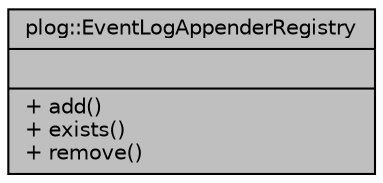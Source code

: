 digraph "plog::EventLogAppenderRegistry"
{
 // LATEX_PDF_SIZE
  bgcolor="transparent";
  edge [fontname="Helvetica",fontsize="10",labelfontname="Helvetica",labelfontsize="10"];
  node [fontname="Helvetica",fontsize="10",shape=record];
  Node1 [label="{plog::EventLogAppenderRegistry\n||+ add()\l+ exists()\l+ remove()\l}",height=0.2,width=0.4,color="black", fillcolor="grey75", style="filled", fontcolor="black",tooltip=" "];
}
